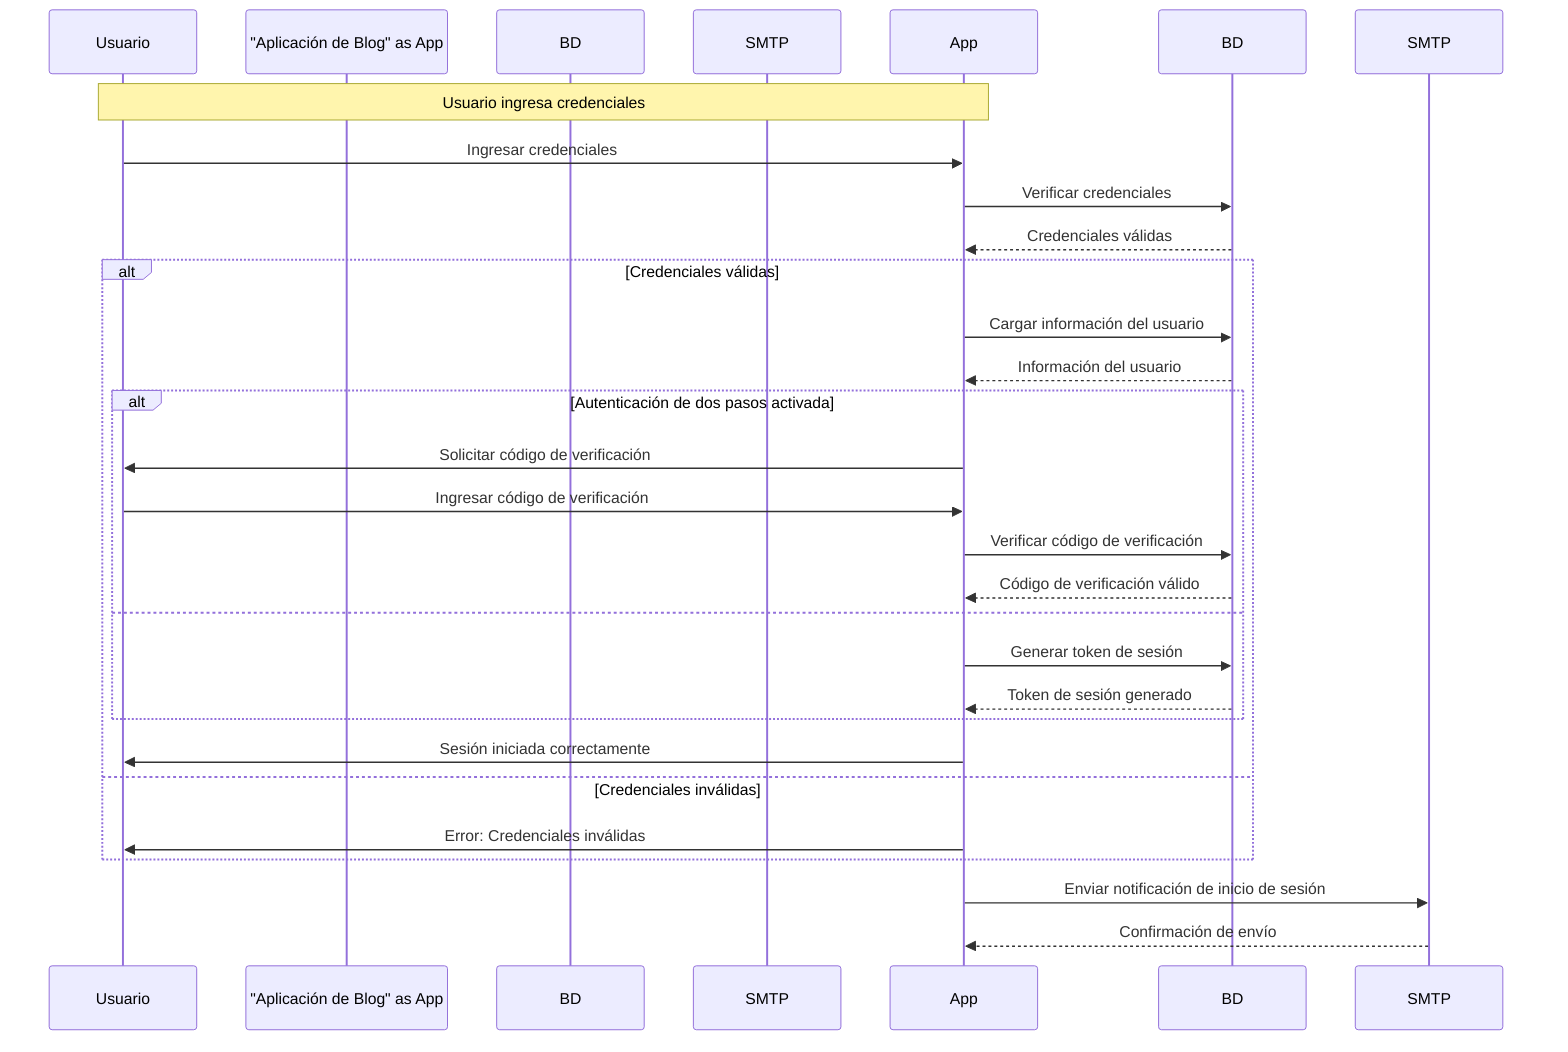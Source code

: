sequenceDiagram
    participant Usuario
    participant "Aplicación de Blog" as App
    participant BaseDeDatos as BD
    participant ServidorSMTP as SMTP

    Note over Usuario, App: Usuario ingresa credenciales
    Usuario ->> App: Ingresar credenciales
    App ->> BD: Verificar credenciales
    BD -->> App: Credenciales válidas
    alt Credenciales válidas
        App ->> BD: Cargar información del usuario
        BD -->> App: Información del usuario
        alt Autenticación de dos pasos activada
            App ->> Usuario: Solicitar código de verificación
            Usuario ->> App: Ingresar código de verificación
            App ->> BD: Verificar código de verificación
            BD -->> App: Código de verificación válido
        else
            App ->> BD: Generar token de sesión
            BD -->> App: Token de sesión generado
        end
        App ->> Usuario: Sesión iniciada correctamente
    else Credenciales inválidas
        App ->> Usuario: Error: Credenciales inválidas
    end

    App ->> SMTP: Enviar notificación de inicio de sesión
    SMTP -->> App: Confirmación de envío